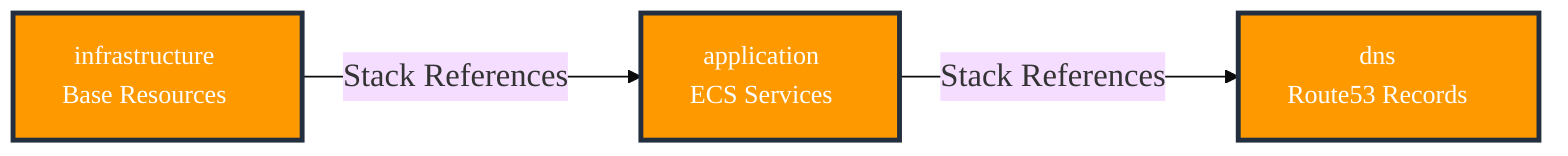%%{init: {'theme':'base', 'themeVariables': {'fontSize': '20px', 'fontFamily': 'Arial, sans-serif'}}}%%
graph LR
    classDef stage fill:#FF9900,stroke:#232F3E,stroke-width:3px,color:#FFFFFF,font-size:16px
    
    INFRA[infrastructure<br/>Base Resources]:::stage
    APP[application<br/>ECS Services]:::stage
    DNS[dns<br/>Route53 Records]:::stage
    
    INFRA --> |Stack References| APP
    APP --> |Stack References| DNS